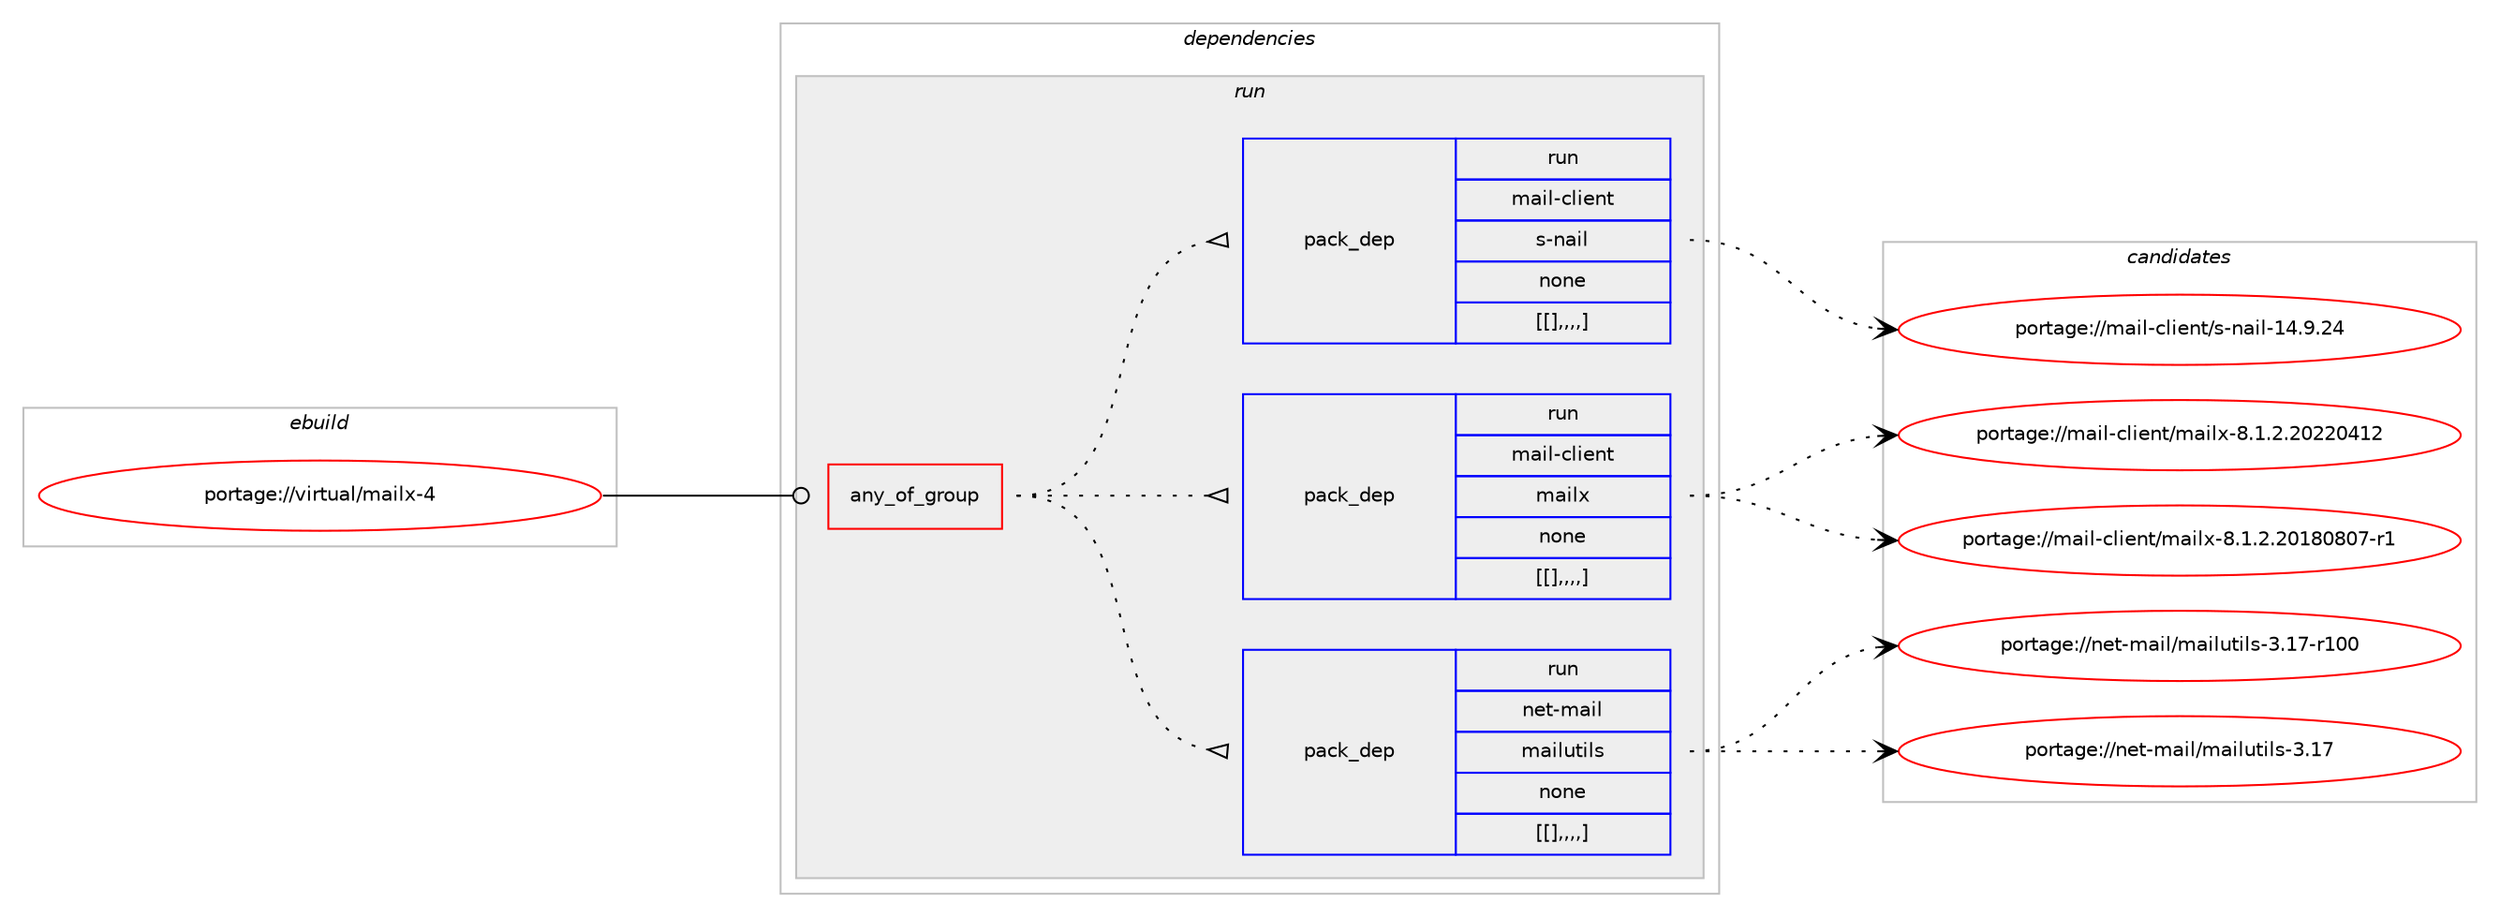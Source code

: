digraph prolog {

# *************
# Graph options
# *************

newrank=true;
concentrate=true;
compound=true;
graph [rankdir=LR,fontname=Helvetica,fontsize=10,ranksep=1.5];#, ranksep=2.5, nodesep=0.2];
edge  [arrowhead=vee];
node  [fontname=Helvetica,fontsize=10];

# **********
# The ebuild
# **********

subgraph cluster_leftcol {
color=gray;
label=<<i>ebuild</i>>;
id [label="portage://virtual/mailx-4", color=red, width=4, href="../virtual/mailx-4.svg"];
}

# ****************
# The dependencies
# ****************

subgraph cluster_midcol {
color=gray;
label=<<i>dependencies</i>>;
subgraph cluster_compile {
fillcolor="#eeeeee";
style=filled;
label=<<i>compile</i>>;
}
subgraph cluster_compileandrun {
fillcolor="#eeeeee";
style=filled;
label=<<i>compile and run</i>>;
}
subgraph cluster_run {
fillcolor="#eeeeee";
style=filled;
label=<<i>run</i>>;
subgraph any53 {
dependency1663 [label=<<TABLE BORDER="0" CELLBORDER="1" CELLSPACING="0" CELLPADDING="4"><TR><TD CELLPADDING="10">any_of_group</TD></TR></TABLE>>, shape=none, color=red];subgraph pack1284 {
dependency1664 [label=<<TABLE BORDER="0" CELLBORDER="1" CELLSPACING="0" CELLPADDING="4" WIDTH="220"><TR><TD ROWSPAN="6" CELLPADDING="30">pack_dep</TD></TR><TR><TD WIDTH="110">run</TD></TR><TR><TD>net-mail</TD></TR><TR><TD>mailutils</TD></TR><TR><TD>none</TD></TR><TR><TD>[[],,,,]</TD></TR></TABLE>>, shape=none, color=blue];
}
dependency1663:e -> dependency1664:w [weight=20,style="dotted",arrowhead="oinv"];
subgraph pack1286 {
dependency1667 [label=<<TABLE BORDER="0" CELLBORDER="1" CELLSPACING="0" CELLPADDING="4" WIDTH="220"><TR><TD ROWSPAN="6" CELLPADDING="30">pack_dep</TD></TR><TR><TD WIDTH="110">run</TD></TR><TR><TD>mail-client</TD></TR><TR><TD>mailx</TD></TR><TR><TD>none</TD></TR><TR><TD>[[],,,,]</TD></TR></TABLE>>, shape=none, color=blue];
}
dependency1663:e -> dependency1667:w [weight=20,style="dotted",arrowhead="oinv"];
subgraph pack1289 {
dependency1670 [label=<<TABLE BORDER="0" CELLBORDER="1" CELLSPACING="0" CELLPADDING="4" WIDTH="220"><TR><TD ROWSPAN="6" CELLPADDING="30">pack_dep</TD></TR><TR><TD WIDTH="110">run</TD></TR><TR><TD>mail-client</TD></TR><TR><TD>s-nail</TD></TR><TR><TD>none</TD></TR><TR><TD>[[],,,,]</TD></TR></TABLE>>, shape=none, color=blue];
}
dependency1663:e -> dependency1670:w [weight=20,style="dotted",arrowhead="oinv"];
}
id:e -> dependency1663:w [weight=20,style="solid",arrowhead="odot"];
}
}

# **************
# The candidates
# **************

subgraph cluster_choices {
rank=same;
color=gray;
label=<<i>candidates</i>>;

subgraph choice1200 {
color=black;
nodesep=1;
choice11010111645109971051084710997105108117116105108115455146495545114494848 [label="portage://net-mail/mailutils-3.17-r100", color=red, width=4,href="../net-mail/mailutils-3.17-r100.svg"];
choice110101116451099710510847109971051081171161051081154551464955 [label="portage://net-mail/mailutils-3.17", color=red, width=4,href="../net-mail/mailutils-3.17.svg"];
dependency1664:e -> choice11010111645109971051084710997105108117116105108115455146495545114494848:w [style=dotted,weight="100"];
dependency1664:e -> choice110101116451099710510847109971051081171161051081154551464955:w [style=dotted,weight="100"];
}
subgraph choice1203 {
color=black;
nodesep=1;
choice1099710510845991081051011101164710997105108120455646494650465048505048524950 [label="portage://mail-client/mailx-8.1.2.20220412", color=red, width=4,href="../mail-client/mailx-8.1.2.20220412.svg"];
choice10997105108459910810510111011647109971051081204556464946504650484956485648554511449 [label="portage://mail-client/mailx-8.1.2.20180807-r1", color=red, width=4,href="../mail-client/mailx-8.1.2.20180807-r1.svg"];
dependency1667:e -> choice1099710510845991081051011101164710997105108120455646494650465048505048524950:w [style=dotted,weight="100"];
dependency1667:e -> choice10997105108459910810510111011647109971051081204556464946504650484956485648554511449:w [style=dotted,weight="100"];
}
subgraph choice1207 {
color=black;
nodesep=1;
choice1099710510845991081051011101164711545110971051084549524657465052 [label="portage://mail-client/s-nail-14.9.24", color=red, width=4,href="../mail-client/s-nail-14.9.24.svg"];
dependency1670:e -> choice1099710510845991081051011101164711545110971051084549524657465052:w [style=dotted,weight="100"];
}
}

}
